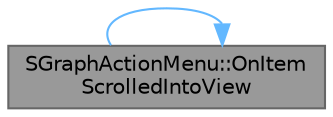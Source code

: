 digraph "SGraphActionMenu::OnItemScrolledIntoView"
{
 // INTERACTIVE_SVG=YES
 // LATEX_PDF_SIZE
  bgcolor="transparent";
  edge [fontname=Helvetica,fontsize=10,labelfontname=Helvetica,labelfontsize=10];
  node [fontname=Helvetica,fontsize=10,shape=box,height=0.2,width=0.4];
  rankdir="LR";
  Node1 [id="Node000001",label="SGraphActionMenu::OnItem\lScrolledIntoView",height=0.2,width=0.4,color="gray40", fillcolor="grey60", style="filled", fontcolor="black",tooltip="Handler for when an item has scrolled into view after having been requested to do so."];
  Node1 -> Node1 [id="edge1_Node000001_Node000001",color="steelblue1",style="solid",tooltip=" "];
}
